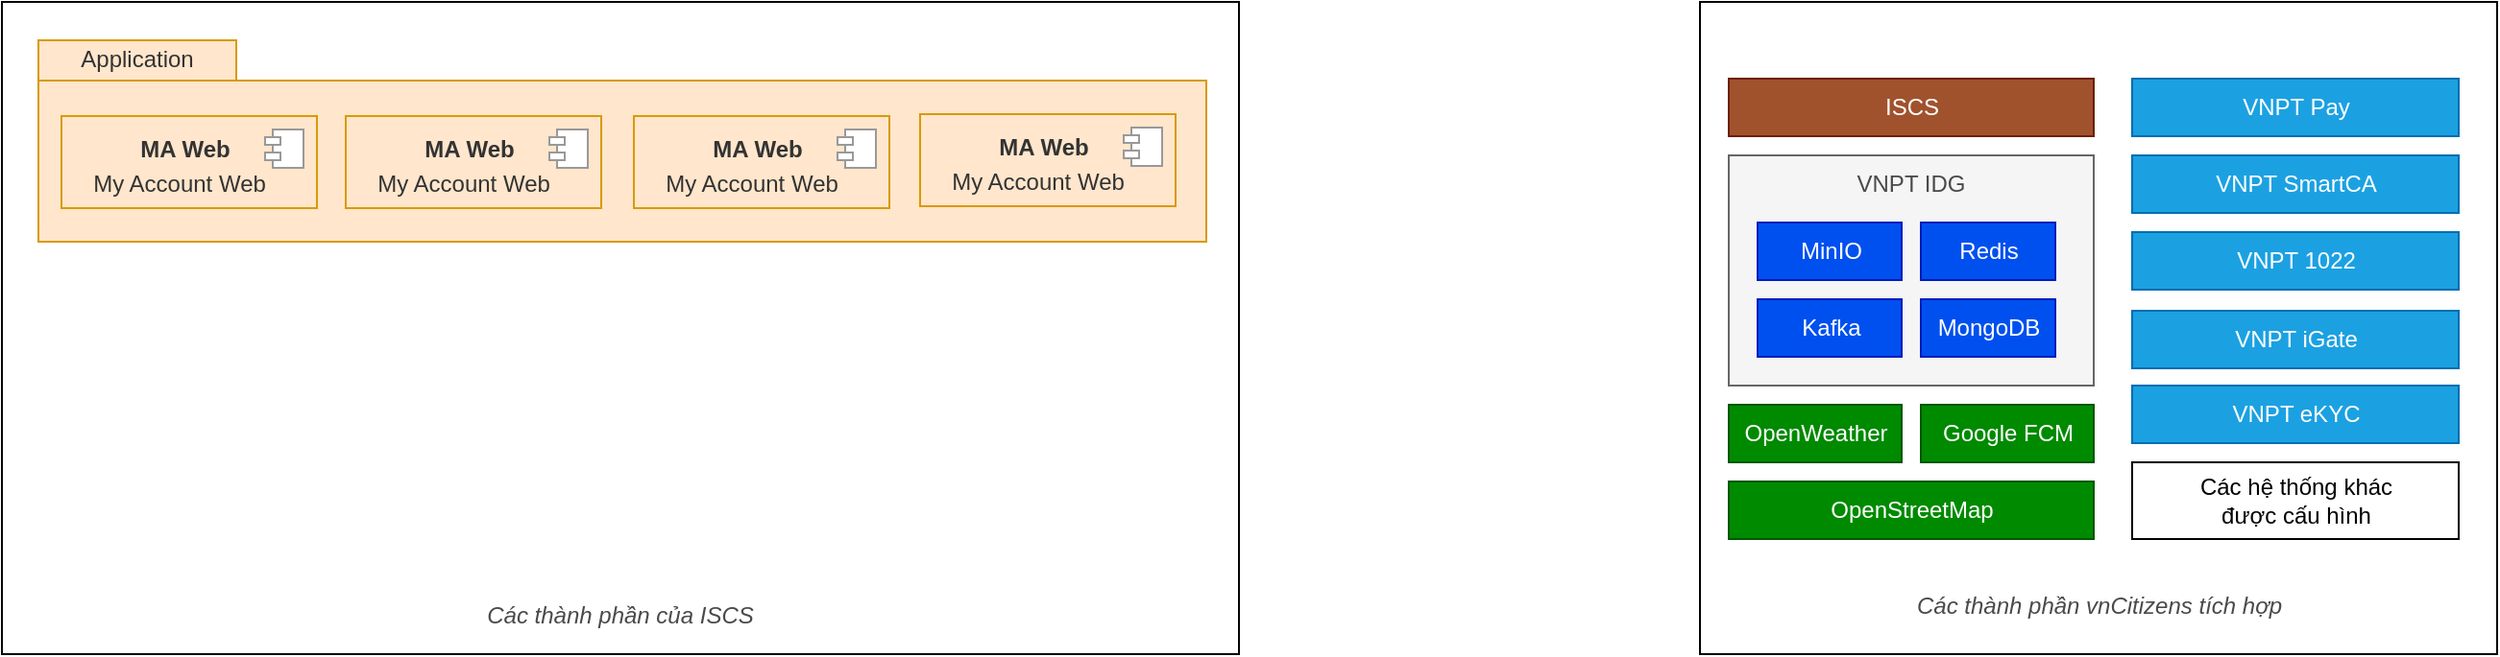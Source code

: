<mxfile version="16.0.0" type="github">
  <diagram id="YDbAIs2nPjnxUMnrsH2y" name="Trang-1">
    <mxGraphModel dx="946" dy="517" grid="0" gridSize="10" guides="1" tooltips="1" connect="1" arrows="1" fold="1" page="1" pageScale="1" pageWidth="4681" pageHeight="3300" math="0" shadow="0">
      <root>
        <mxCell id="0" />
        <mxCell id="1" parent="0" />
        <mxCell id="_ryeKOipuQITKXEtM85--1" value="" style="rounded=0;whiteSpace=wrap;html=1;fontColor=#4A4A4A;" parent="1" vertex="1">
          <mxGeometry x="1708" y="510" width="415" height="340" as="geometry" />
        </mxCell>
        <mxCell id="_ryeKOipuQITKXEtM85--2" value="" style="rounded=0;whiteSpace=wrap;html=1;fontColor=#333333;fillColor=#f5f5f5;strokeColor=#666666;" parent="1" vertex="1">
          <mxGeometry x="1723" y="590" width="190" height="120" as="geometry" />
        </mxCell>
        <mxCell id="_ryeKOipuQITKXEtM85--3" value="" style="rounded=0;whiteSpace=wrap;html=1;" parent="1" vertex="1">
          <mxGeometry x="824" y="510" width="644" height="340" as="geometry" />
        </mxCell>
        <mxCell id="_ryeKOipuQITKXEtM85--8" value="ISCS" style="html=1;fillColor=#a0522d;fontColor=#ffffff;strokeColor=#6D1F00;" parent="1" vertex="1">
          <mxGeometry x="1723" y="550" width="190" height="30" as="geometry" />
        </mxCell>
        <mxCell id="_ryeKOipuQITKXEtM85--9" value="MinIO" style="html=1;fillColor=#0050ef;fontColor=#ffffff;strokeColor=#001DBC;" parent="1" vertex="1">
          <mxGeometry x="1738" y="625" width="75" height="30" as="geometry" />
        </mxCell>
        <mxCell id="_ryeKOipuQITKXEtM85--10" value="Redis" style="html=1;fillColor=#0050ef;fontColor=#ffffff;strokeColor=#001DBC;" parent="1" vertex="1">
          <mxGeometry x="1823" y="625" width="70" height="30" as="geometry" />
        </mxCell>
        <mxCell id="_ryeKOipuQITKXEtM85--11" value="Kafka" style="html=1;fillColor=#0050ef;fontColor=#ffffff;strokeColor=#001DBC;" parent="1" vertex="1">
          <mxGeometry x="1738" y="665" width="75" height="30" as="geometry" />
        </mxCell>
        <mxCell id="_ryeKOipuQITKXEtM85--13" value="Các thành phần của ISCS" style="text;html=1;strokeColor=none;fillColor=none;align=center;verticalAlign=middle;whiteSpace=wrap;rounded=0;fontColor=#4A4A4A;fontStyle=2" parent="1" vertex="1">
          <mxGeometry x="1051" y="815" width="190" height="30" as="geometry" />
        </mxCell>
        <mxCell id="_ryeKOipuQITKXEtM85--14" value="Các thành phần vnCitizens tích hợp" style="text;html=1;strokeColor=none;fillColor=none;align=center;verticalAlign=middle;whiteSpace=wrap;rounded=0;fontColor=#4A4A4A;fontStyle=2" parent="1" vertex="1">
          <mxGeometry x="1795.5" y="810" width="240" height="30" as="geometry" />
        </mxCell>
        <mxCell id="_ryeKOipuQITKXEtM85--15" value="Google FCM" style="html=1;fillColor=#008a00;strokeColor=#005700;fontColor=#ffffff;" parent="1" vertex="1">
          <mxGeometry x="1823" y="720" width="90" height="30" as="geometry" />
        </mxCell>
        <mxCell id="_ryeKOipuQITKXEtM85--16" value="VNPT IDG" style="text;html=1;strokeColor=none;fillColor=none;align=center;verticalAlign=middle;whiteSpace=wrap;rounded=0;fontColor=#4A4A4A;" parent="1" vertex="1">
          <mxGeometry x="1788" y="590" width="60" height="30" as="geometry" />
        </mxCell>
        <mxCell id="_ryeKOipuQITKXEtM85--17" value="MongoDB" style="html=1;fillColor=#0050ef;fontColor=#ffffff;strokeColor=#001DBC;" parent="1" vertex="1">
          <mxGeometry x="1823" y="665" width="70" height="30" as="geometry" />
        </mxCell>
        <mxCell id="_ryeKOipuQITKXEtM85--18" value="VNPT SmartCA" style="html=1;fillColor=#1ba1e2;strokeColor=#006EAF;fontColor=#ffffff;" parent="1" vertex="1">
          <mxGeometry x="1933" y="590" width="170" height="30" as="geometry" />
        </mxCell>
        <mxCell id="_ryeKOipuQITKXEtM85--19" value="OpenWeather" style="html=1;fillColor=#008a00;fontColor=#ffffff;strokeColor=#005700;" parent="1" vertex="1">
          <mxGeometry x="1723" y="720" width="90" height="30" as="geometry" />
        </mxCell>
        <mxCell id="_ryeKOipuQITKXEtM85--20" value="VNPT iGate" style="html=1;fillColor=#1ba1e2;strokeColor=#006EAF;fontColor=#ffffff;" parent="1" vertex="1">
          <mxGeometry x="1933" y="671" width="170" height="30" as="geometry" />
        </mxCell>
        <mxCell id="_ryeKOipuQITKXEtM85--21" value="VNPT 1022" style="html=1;fillColor=#1ba1e2;strokeColor=#006EAF;fontColor=#ffffff;" parent="1" vertex="1">
          <mxGeometry x="1933" y="630" width="170" height="30" as="geometry" />
        </mxCell>
        <mxCell id="_ryeKOipuQITKXEtM85--22" value="VNPT eKYC" style="html=1;fillColor=#1ba1e2;strokeColor=#006EAF;fontColor=#ffffff;" parent="1" vertex="1">
          <mxGeometry x="1933" y="710" width="170" height="30" as="geometry" />
        </mxCell>
        <mxCell id="_ryeKOipuQITKXEtM85--23" value="OpenStreetMap" style="html=1;fillColor=#008a00;fontColor=#ffffff;strokeColor=#005700;" parent="1" vertex="1">
          <mxGeometry x="1723" y="760" width="190" height="30" as="geometry" />
        </mxCell>
        <mxCell id="_ryeKOipuQITKXEtM85--24" value="VNPT Pay" style="html=1;fillColor=#1ba1e2;strokeColor=#006EAF;fontColor=#ffffff;" parent="1" vertex="1">
          <mxGeometry x="1933" y="550" width="170" height="30" as="geometry" />
        </mxCell>
        <mxCell id="_ryeKOipuQITKXEtM85--25" value="Các hệ thống khác &lt;br&gt;được cấu hình" style="html=1;" parent="1" vertex="1">
          <mxGeometry x="1933" y="750" width="170" height="40" as="geometry" />
        </mxCell>
        <mxCell id="0mwN60Ps30yAKNXCQcVi-4" value="" style="group" vertex="1" connectable="0" parent="1">
          <mxGeometry x="843" y="530" width="718" height="126" as="geometry" />
        </mxCell>
        <mxCell id="0mwN60Ps30yAKNXCQcVi-1" value="" style="shape=folder;fontStyle=1;spacingTop=10;tabWidth=103;tabHeight=21;tabPosition=left;html=1;strokeColor=#d79b00;fillColor=#ffe6cc;" vertex="1" parent="0mwN60Ps30yAKNXCQcVi-4">
          <mxGeometry width="608" height="105" as="geometry" />
        </mxCell>
        <mxCell id="0mwN60Ps30yAKNXCQcVi-3" value="&lt;span style=&quot;color: rgb(51 , 51 , 51)&quot;&gt;Application&lt;/span&gt;" style="text;html=1;align=center;verticalAlign=middle;resizable=0;points=[];autosize=1;strokeColor=none;fillColor=none;" vertex="1" parent="0mwN60Ps30yAKNXCQcVi-4">
          <mxGeometry x="16" y="0.984" width="69" height="18" as="geometry" />
        </mxCell>
        <mxCell id="0mwN60Ps30yAKNXCQcVi-21" value="" style="group" vertex="1" connectable="0" parent="0mwN60Ps30yAKNXCQcVi-4">
          <mxGeometry x="459" y="38.5" width="133" height="48" as="geometry" />
        </mxCell>
        <mxCell id="0mwN60Ps30yAKNXCQcVi-22" value="&lt;p style=&quot;line-height: 0.7&quot;&gt;&lt;/p&gt;&lt;h2 style=&quot;font-size: 13px&quot;&gt;&lt;span style=&quot;color: rgba(0 , 0 , 0 , 0) ; font-family: monospace ; font-size: 0px ; font-weight: 400&quot;&gt;%3CmxGraphModel%3E%3Croot%3E%3CmxCell%20id%3D%220%22%2F%3E%3CmxCell%20id%3D%221%22%20parent%3D%220%22%2F%3E%3CmxCell%20id%3D%222%22%20value%3D%22%26lt%3Bspan%20style%3D%26quot%3Bcolor%3A%20rgb(51%20%2C%2051%20%2C%2051)%26quot%3B%26gt%3BApplication%26lt%3B%2Fspan%26gt%3B%22%20style%3D%22text%3Bhtml%3D1%3Balign%3Dcenter%3BverticalAlign%3Dmiddle%3Bresizable%3D0%3Bpoints%3D%5B%5D%3Bautosize%3D1%3BstrokeColor%3Dnone%3BfillColor%3Dnone%3B%22%20vertex%3D%221%22%20parent%3D%221%22%3E%3CmxGeometry%20x%3D%22976%22%20y%3D%22679.984%22%20width%3D%2269%22%20height%3D%2218%22%20as%3D%22geometry%22%2F%3E%3C%2FmxCell%3E%3C%2Froot%3E%3C%2FmxGraphModel%3E&lt;/span&gt;&lt;br&gt;&lt;/h2&gt;&lt;p&gt;&lt;/p&gt;" style="html=1;dropTarget=0;strokeColor=#d79b00;fillColor=#ffe6cc;" vertex="1" parent="0mwN60Ps30yAKNXCQcVi-21">
          <mxGeometry width="133" height="48" as="geometry" />
        </mxCell>
        <mxCell id="0mwN60Ps30yAKNXCQcVi-23" value="" style="shape=module;jettyWidth=8;jettyHeight=4;strokeColor=#999999;" vertex="1" parent="0mwN60Ps30yAKNXCQcVi-22">
          <mxGeometry x="1" width="20" height="20" relative="1" as="geometry">
            <mxPoint x="-27" y="7" as="offset" />
          </mxGeometry>
        </mxCell>
        <mxCell id="0mwN60Ps30yAKNXCQcVi-24" value="&lt;span style=&quot;color: rgb(51 , 51 , 51)&quot;&gt;&lt;b&gt;MA Web&lt;/b&gt;&lt;/span&gt;" style="text;html=1;align=center;verticalAlign=middle;resizable=0;points=[];autosize=1;strokeColor=none;fillColor=none;" vertex="1" parent="0mwN60Ps30yAKNXCQcVi-21">
          <mxGeometry x="35" y="8.004" width="57" height="18" as="geometry" />
        </mxCell>
        <mxCell id="0mwN60Ps30yAKNXCQcVi-25" value="&lt;span style=&quot;color: rgb(51 , 51 , 51)&quot;&gt;My Account Web&lt;/span&gt;" style="text;html=1;align=center;verticalAlign=middle;resizable=0;points=[];autosize=1;strokeColor=none;fillColor=none;" vertex="1" parent="0mwN60Ps30yAKNXCQcVi-21">
          <mxGeometry x="11" y="26.004" width="100" height="18" as="geometry" />
        </mxCell>
        <mxCell id="0mwN60Ps30yAKNXCQcVi-10" value="" style="group" vertex="1" connectable="0" parent="0mwN60Ps30yAKNXCQcVi-4">
          <mxGeometry x="12" y="39.5" width="133" height="48" as="geometry" />
        </mxCell>
        <mxCell id="0mwN60Ps30yAKNXCQcVi-5" value="&lt;p style=&quot;line-height: 0.7&quot;&gt;&lt;/p&gt;&lt;h2 style=&quot;font-size: 13px&quot;&gt;&lt;span style=&quot;color: rgba(0 , 0 , 0 , 0) ; font-family: monospace ; font-size: 0px ; font-weight: 400&quot;&gt;%3CmxGraphModel%3E%3Croot%3E%3CmxCell%20id%3D%220%22%2F%3E%3CmxCell%20id%3D%221%22%20parent%3D%220%22%2F%3E%3CmxCell%20id%3D%222%22%20value%3D%22%26lt%3Bspan%20style%3D%26quot%3Bcolor%3A%20rgb(51%20%2C%2051%20%2C%2051)%26quot%3B%26gt%3BApplication%26lt%3B%2Fspan%26gt%3B%22%20style%3D%22text%3Bhtml%3D1%3Balign%3Dcenter%3BverticalAlign%3Dmiddle%3Bresizable%3D0%3Bpoints%3D%5B%5D%3Bautosize%3D1%3BstrokeColor%3Dnone%3BfillColor%3Dnone%3B%22%20vertex%3D%221%22%20parent%3D%221%22%3E%3CmxGeometry%20x%3D%22976%22%20y%3D%22679.984%22%20width%3D%2269%22%20height%3D%2218%22%20as%3D%22geometry%22%2F%3E%3C%2FmxCell%3E%3C%2Froot%3E%3C%2FmxGraphModel%3E&lt;/span&gt;&lt;br&gt;&lt;/h2&gt;&lt;p&gt;&lt;/p&gt;" style="html=1;dropTarget=0;strokeColor=#d79b00;fillColor=#ffe6cc;" vertex="1" parent="0mwN60Ps30yAKNXCQcVi-10">
          <mxGeometry width="133" height="48" as="geometry" />
        </mxCell>
        <mxCell id="0mwN60Ps30yAKNXCQcVi-6" value="" style="shape=module;jettyWidth=8;jettyHeight=4;strokeColor=#999999;" vertex="1" parent="0mwN60Ps30yAKNXCQcVi-5">
          <mxGeometry x="1" width="20" height="20" relative="1" as="geometry">
            <mxPoint x="-27" y="7" as="offset" />
          </mxGeometry>
        </mxCell>
        <mxCell id="0mwN60Ps30yAKNXCQcVi-8" value="&lt;span style=&quot;color: rgb(51 , 51 , 51)&quot;&gt;&lt;b&gt;MA Web&lt;/b&gt;&lt;/span&gt;" style="text;html=1;align=center;verticalAlign=middle;resizable=0;points=[];autosize=1;strokeColor=none;fillColor=none;" vertex="1" parent="0mwN60Ps30yAKNXCQcVi-10">
          <mxGeometry x="35" y="8.004" width="57" height="18" as="geometry" />
        </mxCell>
        <mxCell id="0mwN60Ps30yAKNXCQcVi-9" value="&lt;span style=&quot;color: rgb(51 , 51 , 51)&quot;&gt;My Account Web&lt;/span&gt;" style="text;html=1;align=center;verticalAlign=middle;resizable=0;points=[];autosize=1;strokeColor=none;fillColor=none;" vertex="1" parent="0mwN60Ps30yAKNXCQcVi-10">
          <mxGeometry x="11" y="26.004" width="100" height="18" as="geometry" />
        </mxCell>
        <mxCell id="0mwN60Ps30yAKNXCQcVi-11" value="" style="group" vertex="1" connectable="0" parent="0mwN60Ps30yAKNXCQcVi-4">
          <mxGeometry x="160" y="39.5" width="133" height="48" as="geometry" />
        </mxCell>
        <mxCell id="0mwN60Ps30yAKNXCQcVi-12" value="&lt;p style=&quot;line-height: 0.7&quot;&gt;&lt;/p&gt;&lt;h2 style=&quot;font-size: 13px&quot;&gt;&lt;span style=&quot;color: rgba(0 , 0 , 0 , 0) ; font-family: monospace ; font-size: 0px ; font-weight: 400&quot;&gt;%3CmxGraphModel%3E%3Croot%3E%3CmxCell%20id%3D%220%22%2F%3E%3CmxCell%20id%3D%221%22%20parent%3D%220%22%2F%3E%3CmxCell%20id%3D%222%22%20value%3D%22%26lt%3Bspan%20style%3D%26quot%3Bcolor%3A%20rgb(51%20%2C%2051%20%2C%2051)%26quot%3B%26gt%3BApplication%26lt%3B%2Fspan%26gt%3B%22%20style%3D%22text%3Bhtml%3D1%3Balign%3Dcenter%3BverticalAlign%3Dmiddle%3Bresizable%3D0%3Bpoints%3D%5B%5D%3Bautosize%3D1%3BstrokeColor%3Dnone%3BfillColor%3Dnone%3B%22%20vertex%3D%221%22%20parent%3D%221%22%3E%3CmxGeometry%20x%3D%22976%22%20y%3D%22679.984%22%20width%3D%2269%22%20height%3D%2218%22%20as%3D%22geometry%22%2F%3E%3C%2FmxCell%3E%3C%2Froot%3E%3C%2FmxGraphModel%3E&lt;/span&gt;&lt;br&gt;&lt;/h2&gt;&lt;p&gt;&lt;/p&gt;" style="html=1;dropTarget=0;strokeColor=#d79b00;fillColor=#ffe6cc;" vertex="1" parent="0mwN60Ps30yAKNXCQcVi-11">
          <mxGeometry width="133" height="48" as="geometry" />
        </mxCell>
        <mxCell id="0mwN60Ps30yAKNXCQcVi-13" value="" style="shape=module;jettyWidth=8;jettyHeight=4;strokeColor=#999999;" vertex="1" parent="0mwN60Ps30yAKNXCQcVi-12">
          <mxGeometry x="1" width="20" height="20" relative="1" as="geometry">
            <mxPoint x="-27" y="7" as="offset" />
          </mxGeometry>
        </mxCell>
        <mxCell id="0mwN60Ps30yAKNXCQcVi-14" value="&lt;span style=&quot;color: rgb(51 , 51 , 51)&quot;&gt;&lt;b&gt;MA Web&lt;/b&gt;&lt;/span&gt;" style="text;html=1;align=center;verticalAlign=middle;resizable=0;points=[];autosize=1;strokeColor=none;fillColor=none;" vertex="1" parent="0mwN60Ps30yAKNXCQcVi-11">
          <mxGeometry x="35" y="8.004" width="57" height="18" as="geometry" />
        </mxCell>
        <mxCell id="0mwN60Ps30yAKNXCQcVi-15" value="&lt;span style=&quot;color: rgb(51 , 51 , 51)&quot;&gt;My Account Web&lt;/span&gt;" style="text;html=1;align=center;verticalAlign=middle;resizable=0;points=[];autosize=1;strokeColor=none;fillColor=none;" vertex="1" parent="0mwN60Ps30yAKNXCQcVi-11">
          <mxGeometry x="11" y="26.004" width="100" height="18" as="geometry" />
        </mxCell>
        <mxCell id="0mwN60Ps30yAKNXCQcVi-16" value="" style="group" vertex="1" connectable="0" parent="0mwN60Ps30yAKNXCQcVi-4">
          <mxGeometry x="310" y="39.5" width="133" height="48" as="geometry" />
        </mxCell>
        <mxCell id="0mwN60Ps30yAKNXCQcVi-17" value="&lt;p style=&quot;line-height: 0.7&quot;&gt;&lt;/p&gt;&lt;h2 style=&quot;font-size: 13px&quot;&gt;&lt;span style=&quot;color: rgba(0 , 0 , 0 , 0) ; font-family: monospace ; font-size: 0px ; font-weight: 400&quot;&gt;%3CmxGraphModel%3E%3Croot%3E%3CmxCell%20id%3D%220%22%2F%3E%3CmxCell%20id%3D%221%22%20parent%3D%220%22%2F%3E%3CmxCell%20id%3D%222%22%20value%3D%22%26lt%3Bspan%20style%3D%26quot%3Bcolor%3A%20rgb(51%20%2C%2051%20%2C%2051)%26quot%3B%26gt%3BApplication%26lt%3B%2Fspan%26gt%3B%22%20style%3D%22text%3Bhtml%3D1%3Balign%3Dcenter%3BverticalAlign%3Dmiddle%3Bresizable%3D0%3Bpoints%3D%5B%5D%3Bautosize%3D1%3BstrokeColor%3Dnone%3BfillColor%3Dnone%3B%22%20vertex%3D%221%22%20parent%3D%221%22%3E%3CmxGeometry%20x%3D%22976%22%20y%3D%22679.984%22%20width%3D%2269%22%20height%3D%2218%22%20as%3D%22geometry%22%2F%3E%3C%2FmxCell%3E%3C%2Froot%3E%3C%2FmxGraphModel%3E&lt;/span&gt;&lt;br&gt;&lt;/h2&gt;&lt;p&gt;&lt;/p&gt;" style="html=1;dropTarget=0;strokeColor=#d79b00;fillColor=#ffe6cc;" vertex="1" parent="0mwN60Ps30yAKNXCQcVi-16">
          <mxGeometry width="133" height="48" as="geometry" />
        </mxCell>
        <mxCell id="0mwN60Ps30yAKNXCQcVi-18" value="" style="shape=module;jettyWidth=8;jettyHeight=4;strokeColor=#999999;" vertex="1" parent="0mwN60Ps30yAKNXCQcVi-17">
          <mxGeometry x="1" width="20" height="20" relative="1" as="geometry">
            <mxPoint x="-27" y="7" as="offset" />
          </mxGeometry>
        </mxCell>
        <mxCell id="0mwN60Ps30yAKNXCQcVi-19" value="&lt;span style=&quot;color: rgb(51 , 51 , 51)&quot;&gt;&lt;b&gt;MA Web&lt;/b&gt;&lt;/span&gt;" style="text;html=1;align=center;verticalAlign=middle;resizable=0;points=[];autosize=1;strokeColor=none;fillColor=none;" vertex="1" parent="0mwN60Ps30yAKNXCQcVi-16">
          <mxGeometry x="35" y="8.004" width="57" height="18" as="geometry" />
        </mxCell>
        <mxCell id="0mwN60Ps30yAKNXCQcVi-20" value="&lt;span style=&quot;color: rgb(51 , 51 , 51)&quot;&gt;My Account Web&lt;/span&gt;" style="text;html=1;align=center;verticalAlign=middle;resizable=0;points=[];autosize=1;strokeColor=none;fillColor=none;" vertex="1" parent="0mwN60Ps30yAKNXCQcVi-16">
          <mxGeometry x="11" y="26.004" width="100" height="18" as="geometry" />
        </mxCell>
      </root>
    </mxGraphModel>
  </diagram>
</mxfile>
